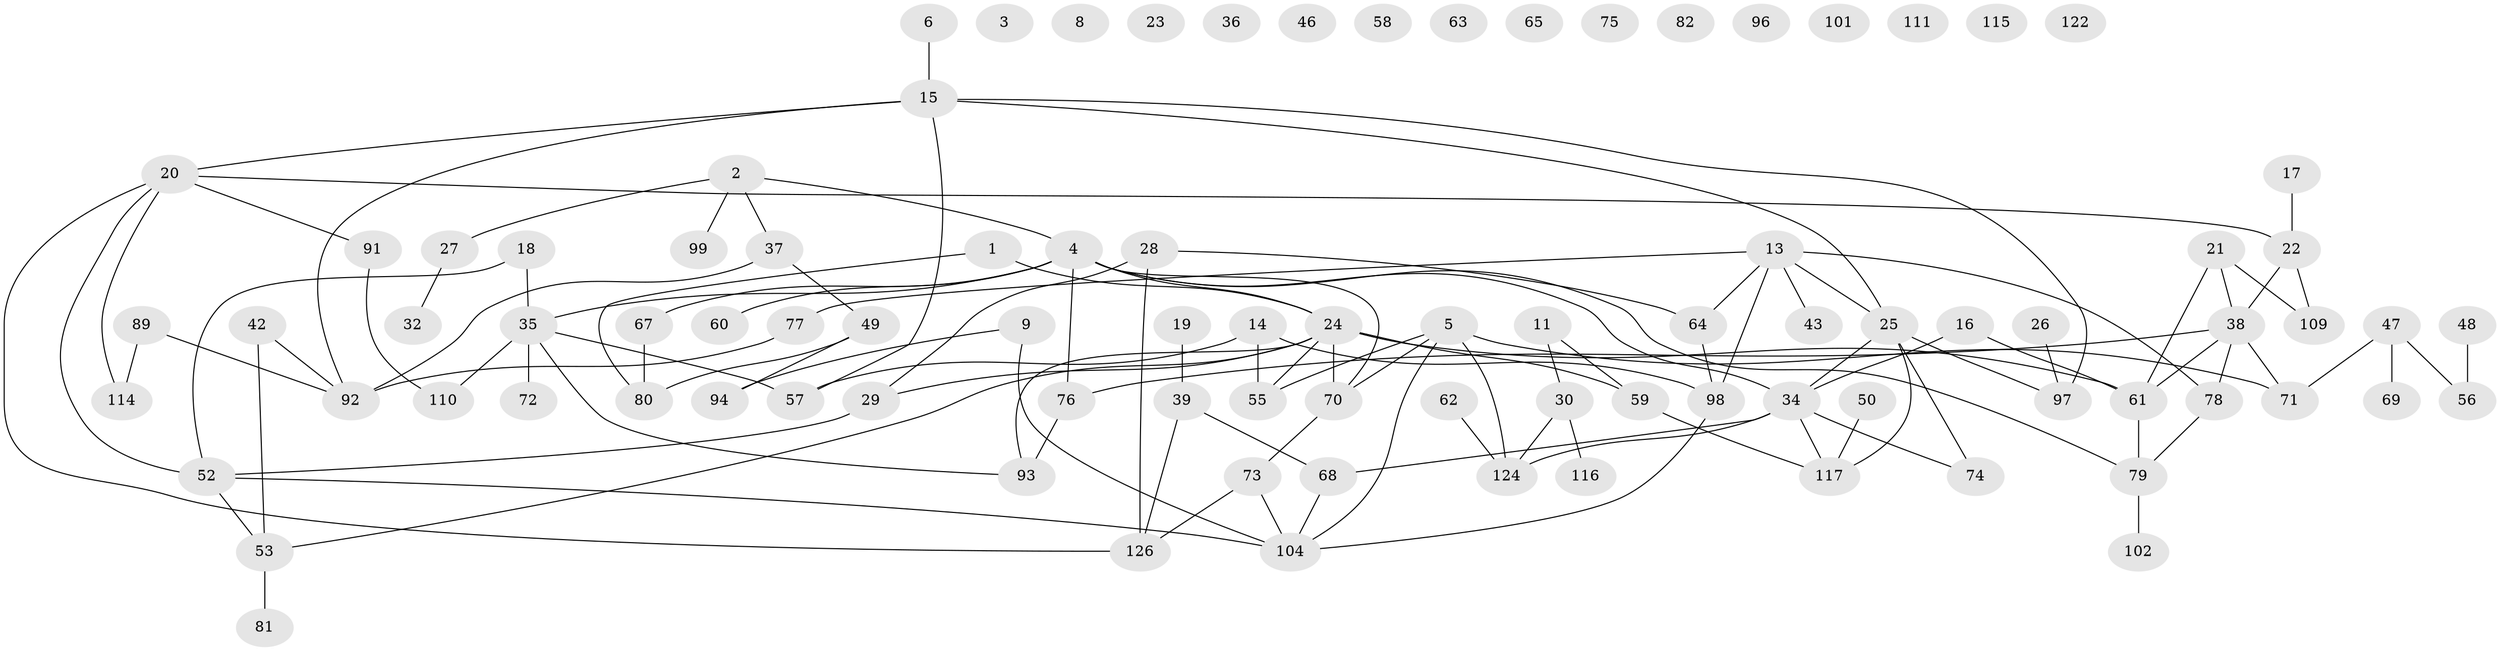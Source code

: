 // original degree distribution, {2: 0.24242424242424243, 3: 0.25757575757575757, 0: 0.11363636363636363, 5: 0.06060606060606061, 1: 0.16666666666666666, 4: 0.12878787878787878, 6: 0.030303030303030304}
// Generated by graph-tools (version 1.1) at 2025/16/03/04/25 18:16:42]
// undirected, 92 vertices, 118 edges
graph export_dot {
graph [start="1"]
  node [color=gray90,style=filled];
  1;
  2 [super="+40+12+86"];
  3;
  4 [super="+10+7"];
  5;
  6;
  8;
  9;
  11;
  13;
  14 [super="+88"];
  15 [super="+41+105+108"];
  16;
  17;
  18;
  19;
  20 [super="+87"];
  21;
  22;
  23;
  24 [super="+131+31+33"];
  25 [super="+95"];
  26;
  27 [super="+103"];
  28;
  29;
  30;
  32;
  34 [super="+45+128+51"];
  35 [super="+66"];
  36;
  37 [super="+107"];
  38 [super="+119"];
  39 [super="+118"];
  42;
  43;
  46;
  47;
  48;
  49;
  50;
  52 [super="+54"];
  53 [super="+125"];
  55;
  56;
  57;
  58;
  59;
  60;
  61 [super="+84+85"];
  62;
  63;
  64 [super="+121"];
  65;
  67;
  68;
  69;
  70;
  71;
  72;
  73;
  74;
  75;
  76 [super="+100"];
  77 [super="+112"];
  78;
  79 [super="+83"];
  80;
  81;
  82;
  89;
  91;
  92;
  93;
  94;
  96;
  97;
  98;
  99;
  101;
  102;
  104;
  109;
  110;
  111;
  114 [super="+123"];
  115;
  116;
  117 [super="+120"];
  122;
  124 [super="+130+132"];
  126 [super="+129"];
  1 -- 80;
  1 -- 24;
  2 -- 37;
  2 -- 27;
  2 -- 4;
  2 -- 99;
  4 -- 24;
  4 -- 70;
  4 -- 60;
  4 -- 79;
  4 -- 35;
  4 -- 34;
  4 -- 67;
  4 -- 76;
  5 -- 55;
  5 -- 70;
  5 -- 71;
  5 -- 104;
  5 -- 124;
  6 -- 15;
  9 -- 94;
  9 -- 104;
  11 -- 30;
  11 -- 59;
  13 -- 43;
  13 -- 78;
  13 -- 98;
  13 -- 77;
  13 -- 64;
  13 -- 25;
  14 -- 55;
  14 -- 57;
  14 -- 98;
  15 -- 92;
  15 -- 97;
  15 -- 20;
  15 -- 57;
  15 -- 25;
  16 -- 61 [weight=2];
  16 -- 34;
  17 -- 22;
  18 -- 35;
  18 -- 52;
  19 -- 39;
  20 -- 91;
  20 -- 126;
  20 -- 114;
  20 -- 22;
  20 -- 52;
  21 -- 109;
  21 -- 38;
  21 -- 61;
  22 -- 38;
  22 -- 109;
  24 -- 61;
  24 -- 53;
  24 -- 55;
  24 -- 59;
  24 -- 29;
  24 -- 93;
  24 -- 70;
  25 -- 97;
  25 -- 34;
  25 -- 117;
  25 -- 74;
  26 -- 97;
  27 -- 32;
  28 -- 29;
  28 -- 126;
  28 -- 64;
  29 -- 52;
  30 -- 116;
  30 -- 124;
  34 -- 74;
  34 -- 124;
  34 -- 68;
  34 -- 117;
  35 -- 72;
  35 -- 110;
  35 -- 57;
  35 -- 93;
  37 -- 49;
  37 -- 92;
  38 -- 71;
  38 -- 78;
  38 -- 61;
  38 -- 76;
  39 -- 126;
  39 -- 68;
  42 -- 53;
  42 -- 92;
  47 -- 56;
  47 -- 69;
  47 -- 71;
  48 -- 56;
  49 -- 80;
  49 -- 94;
  50 -- 117;
  52 -- 53;
  52 -- 104;
  53 -- 81;
  59 -- 117;
  61 -- 79;
  62 -- 124;
  64 -- 98;
  67 -- 80;
  68 -- 104;
  70 -- 73;
  73 -- 104;
  73 -- 126;
  76 -- 93;
  77 -- 92 [weight=2];
  78 -- 79;
  79 -- 102;
  89 -- 92;
  89 -- 114;
  91 -- 110;
  98 -- 104;
}
